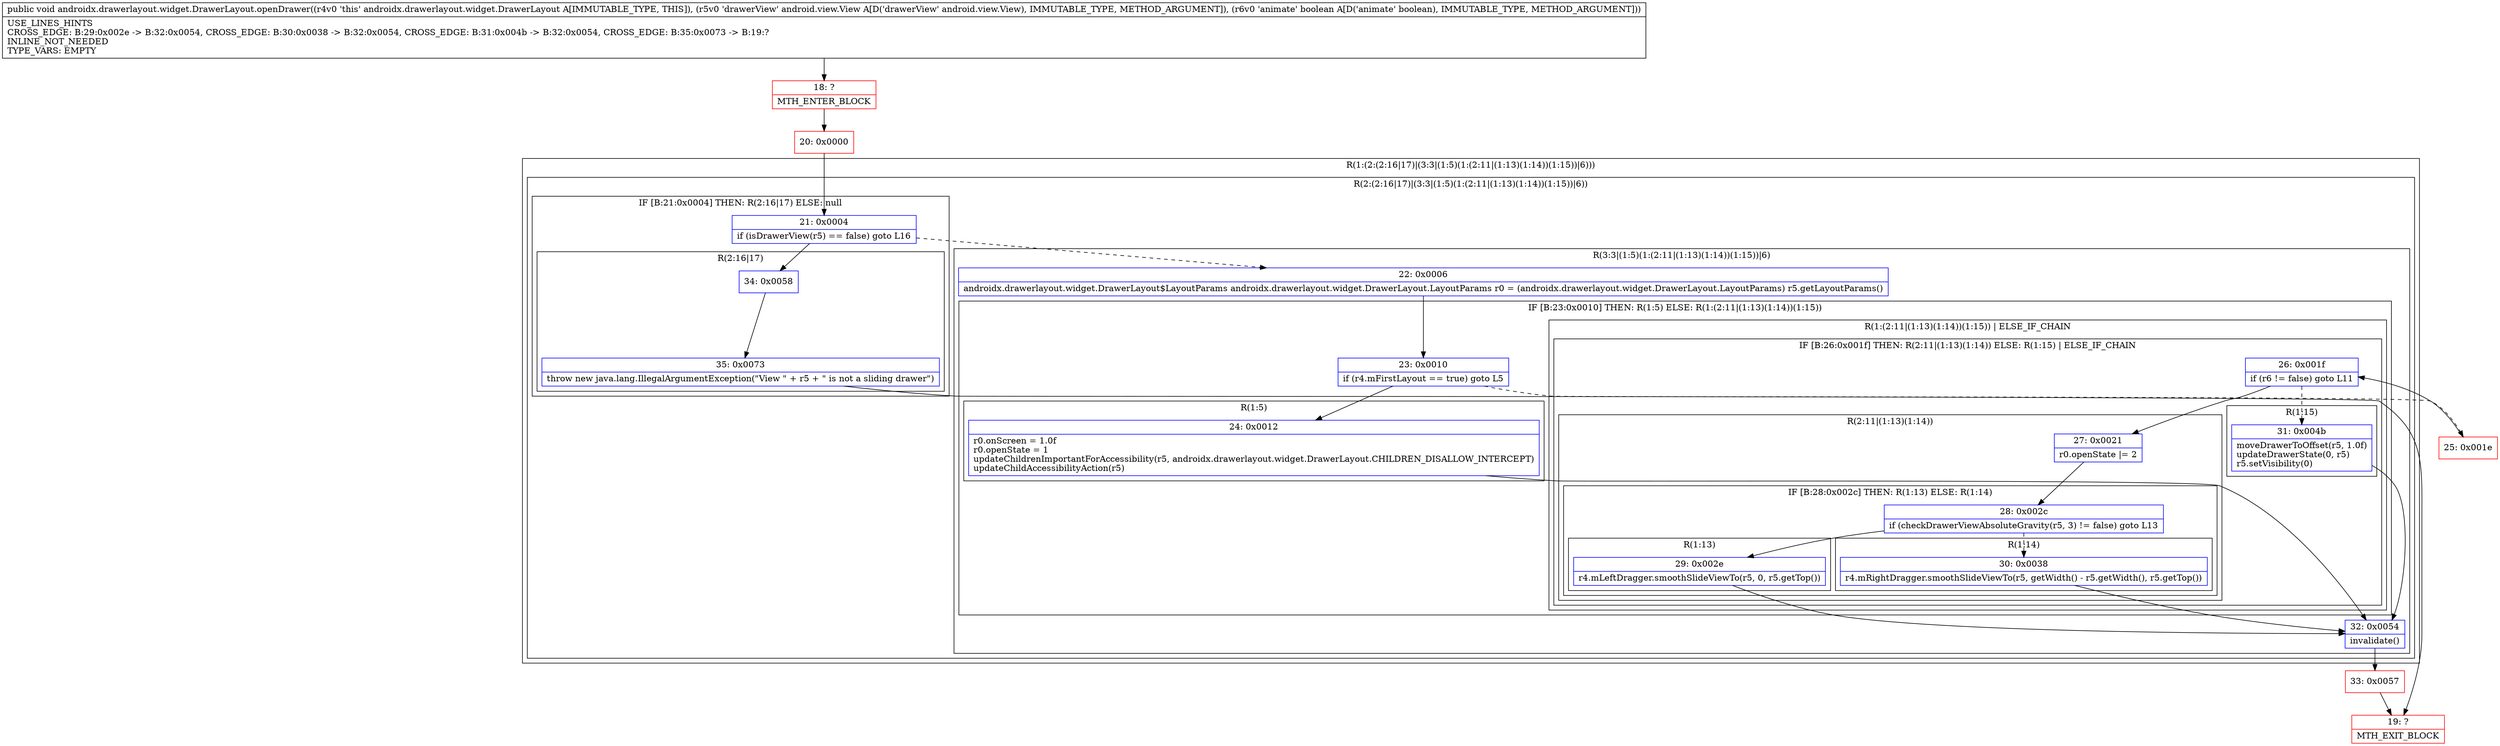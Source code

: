 digraph "CFG forandroidx.drawerlayout.widget.DrawerLayout.openDrawer(Landroid\/view\/View;Z)V" {
subgraph cluster_Region_758660121 {
label = "R(1:(2:(2:16|17)|(3:3|(1:5)(1:(2:11|(1:13)(1:14))(1:15))|6)))";
node [shape=record,color=blue];
subgraph cluster_Region_446683388 {
label = "R(2:(2:16|17)|(3:3|(1:5)(1:(2:11|(1:13)(1:14))(1:15))|6))";
node [shape=record,color=blue];
subgraph cluster_IfRegion_1253598416 {
label = "IF [B:21:0x0004] THEN: R(2:16|17) ELSE: null";
node [shape=record,color=blue];
Node_21 [shape=record,label="{21\:\ 0x0004|if (isDrawerView(r5) == false) goto L16\l}"];
subgraph cluster_Region_1046839442 {
label = "R(2:16|17)";
node [shape=record,color=blue];
Node_34 [shape=record,label="{34\:\ 0x0058}"];
Node_35 [shape=record,label="{35\:\ 0x0073|throw new java.lang.IllegalArgumentException(\"View \" + r5 + \" is not a sliding drawer\")\l}"];
}
}
subgraph cluster_Region_220382950 {
label = "R(3:3|(1:5)(1:(2:11|(1:13)(1:14))(1:15))|6)";
node [shape=record,color=blue];
Node_22 [shape=record,label="{22\:\ 0x0006|androidx.drawerlayout.widget.DrawerLayout$LayoutParams androidx.drawerlayout.widget.DrawerLayout.LayoutParams r0 = (androidx.drawerlayout.widget.DrawerLayout.LayoutParams) r5.getLayoutParams()\l}"];
subgraph cluster_IfRegion_1381084083 {
label = "IF [B:23:0x0010] THEN: R(1:5) ELSE: R(1:(2:11|(1:13)(1:14))(1:15))";
node [shape=record,color=blue];
Node_23 [shape=record,label="{23\:\ 0x0010|if (r4.mFirstLayout == true) goto L5\l}"];
subgraph cluster_Region_1417050897 {
label = "R(1:5)";
node [shape=record,color=blue];
Node_24 [shape=record,label="{24\:\ 0x0012|r0.onScreen = 1.0f\lr0.openState = 1\lupdateChildrenImportantForAccessibility(r5, androidx.drawerlayout.widget.DrawerLayout.CHILDREN_DISALLOW_INTERCEPT)\lupdateChildAccessibilityAction(r5)\l}"];
}
subgraph cluster_Region_921555261 {
label = "R(1:(2:11|(1:13)(1:14))(1:15)) | ELSE_IF_CHAIN\l";
node [shape=record,color=blue];
subgraph cluster_IfRegion_1065004500 {
label = "IF [B:26:0x001f] THEN: R(2:11|(1:13)(1:14)) ELSE: R(1:15) | ELSE_IF_CHAIN\l";
node [shape=record,color=blue];
Node_26 [shape=record,label="{26\:\ 0x001f|if (r6 != false) goto L11\l}"];
subgraph cluster_Region_946241921 {
label = "R(2:11|(1:13)(1:14))";
node [shape=record,color=blue];
Node_27 [shape=record,label="{27\:\ 0x0021|r0.openState \|= 2\l}"];
subgraph cluster_IfRegion_755620793 {
label = "IF [B:28:0x002c] THEN: R(1:13) ELSE: R(1:14)";
node [shape=record,color=blue];
Node_28 [shape=record,label="{28\:\ 0x002c|if (checkDrawerViewAbsoluteGravity(r5, 3) != false) goto L13\l}"];
subgraph cluster_Region_1918558616 {
label = "R(1:13)";
node [shape=record,color=blue];
Node_29 [shape=record,label="{29\:\ 0x002e|r4.mLeftDragger.smoothSlideViewTo(r5, 0, r5.getTop())\l}"];
}
subgraph cluster_Region_711373527 {
label = "R(1:14)";
node [shape=record,color=blue];
Node_30 [shape=record,label="{30\:\ 0x0038|r4.mRightDragger.smoothSlideViewTo(r5, getWidth() \- r5.getWidth(), r5.getTop())\l}"];
}
}
}
subgraph cluster_Region_1083747906 {
label = "R(1:15)";
node [shape=record,color=blue];
Node_31 [shape=record,label="{31\:\ 0x004b|moveDrawerToOffset(r5, 1.0f)\lupdateDrawerState(0, r5)\lr5.setVisibility(0)\l}"];
}
}
}
}
Node_32 [shape=record,label="{32\:\ 0x0054|invalidate()\l}"];
}
}
}
Node_18 [shape=record,color=red,label="{18\:\ ?|MTH_ENTER_BLOCK\l}"];
Node_20 [shape=record,color=red,label="{20\:\ 0x0000}"];
Node_33 [shape=record,color=red,label="{33\:\ 0x0057}"];
Node_19 [shape=record,color=red,label="{19\:\ ?|MTH_EXIT_BLOCK\l}"];
Node_25 [shape=record,color=red,label="{25\:\ 0x001e}"];
MethodNode[shape=record,label="{public void androidx.drawerlayout.widget.DrawerLayout.openDrawer((r4v0 'this' androidx.drawerlayout.widget.DrawerLayout A[IMMUTABLE_TYPE, THIS]), (r5v0 'drawerView' android.view.View A[D('drawerView' android.view.View), IMMUTABLE_TYPE, METHOD_ARGUMENT]), (r6v0 'animate' boolean A[D('animate' boolean), IMMUTABLE_TYPE, METHOD_ARGUMENT]))  | USE_LINES_HINTS\lCROSS_EDGE: B:29:0x002e \-\> B:32:0x0054, CROSS_EDGE: B:30:0x0038 \-\> B:32:0x0054, CROSS_EDGE: B:31:0x004b \-\> B:32:0x0054, CROSS_EDGE: B:35:0x0073 \-\> B:19:?\lINLINE_NOT_NEEDED\lTYPE_VARS: EMPTY\l}"];
MethodNode -> Node_18;Node_21 -> Node_22[style=dashed];
Node_21 -> Node_34;
Node_34 -> Node_35;
Node_35 -> Node_19;
Node_22 -> Node_23;
Node_23 -> Node_24;
Node_23 -> Node_25[style=dashed];
Node_24 -> Node_32;
Node_26 -> Node_27;
Node_26 -> Node_31[style=dashed];
Node_27 -> Node_28;
Node_28 -> Node_29;
Node_28 -> Node_30[style=dashed];
Node_29 -> Node_32;
Node_30 -> Node_32;
Node_31 -> Node_32;
Node_32 -> Node_33;
Node_18 -> Node_20;
Node_20 -> Node_21;
Node_33 -> Node_19;
Node_25 -> Node_26;
}


